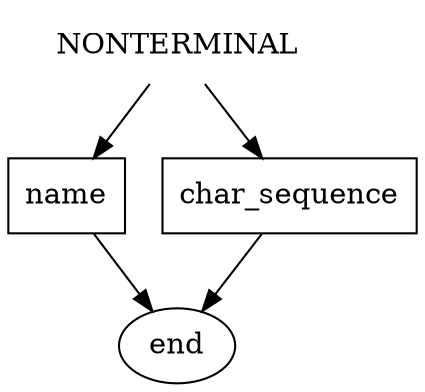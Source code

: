 digraph NONTERMINAL {
    start [label=NONTERMINAL shape=plaintext]
    A [label=name shape=box]
    B [label=char_sequence shape=box]
    start -> A
    start -> B
    A -> end
    B -> end
}
